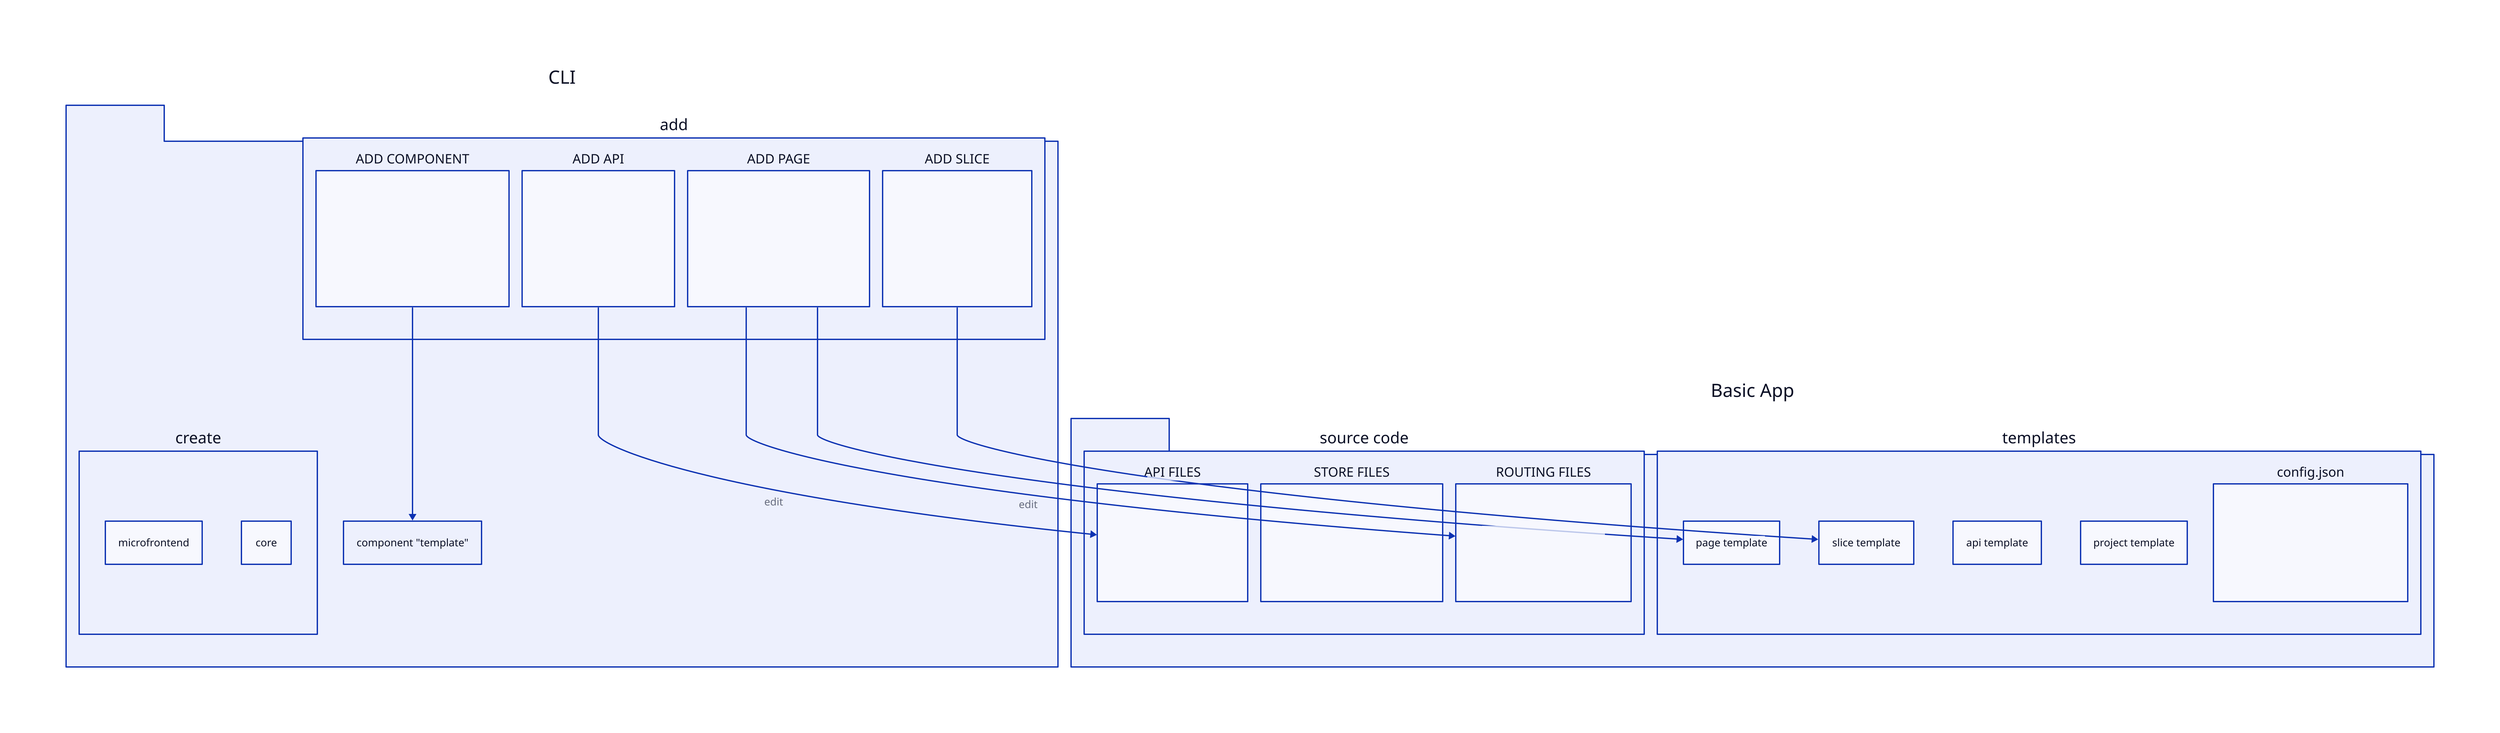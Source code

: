 cli {
  shape: package
  label: "CLI \n " # this is hack

  create: {
    microfrontend
    core
  }

  template: component "template"

  add: {
    component: ADD COMPONENT {
      text: |md
        - validates component name
        - takes component and type
        - copies 'template' (ts file)
        - renames entries in it
      |
    }

    api: ADD API {
      text: |md
        - edits API contants
        - uses templates
      |
    }

    page: ADD PAGE {
      text: |md
        - validates options
        - apply templates
        - adds page to the router!!
      |
    }

    slice: ADD SLICE {
      text: |md
        - edits routing files
        - uses templates
      |
    }
  }

  add.component -> template
}

foundation: "Basic App \n " {
  shape: package
  
  source: source code {
    api: API FILES {
      text: |md
        - src/api/constants
      |
    }

    store: STORE FILES {
      text: |md
        - src/store/rootReducer.ts
      |
    }

    routing: ROUTING FILES {
      text: |md
        - src/routes/index.tsx
        - src/routes/constants.ts
      |
    }
  }

  templates {
    page: page template
    slice: slice template
    api: api template
    project: project template
    config: config.json {
      text: |md
        - dependencies and files
        - to remove or add according
        - to the dependencies
      |
    }
  }
}

cli.add.page -> foundation.source.routing: edit
cli.add.page -> foundation.templates.page
cli.add.slice -> foundation.templates.slice
cli.add.api -> foundation.source.api: edit